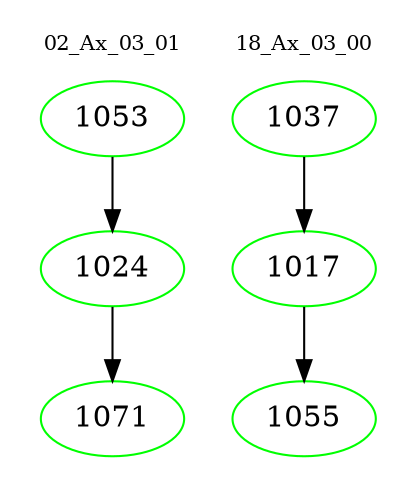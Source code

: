 digraph{
subgraph cluster_0 {
color = white
label = "02_Ax_03_01";
fontsize=10;
T0_1053 [label="1053", color="green"]
T0_1053 -> T0_1024 [color="black"]
T0_1024 [label="1024", color="green"]
T0_1024 -> T0_1071 [color="black"]
T0_1071 [label="1071", color="green"]
}
subgraph cluster_1 {
color = white
label = "18_Ax_03_00";
fontsize=10;
T1_1037 [label="1037", color="green"]
T1_1037 -> T1_1017 [color="black"]
T1_1017 [label="1017", color="green"]
T1_1017 -> T1_1055 [color="black"]
T1_1055 [label="1055", color="green"]
}
}
